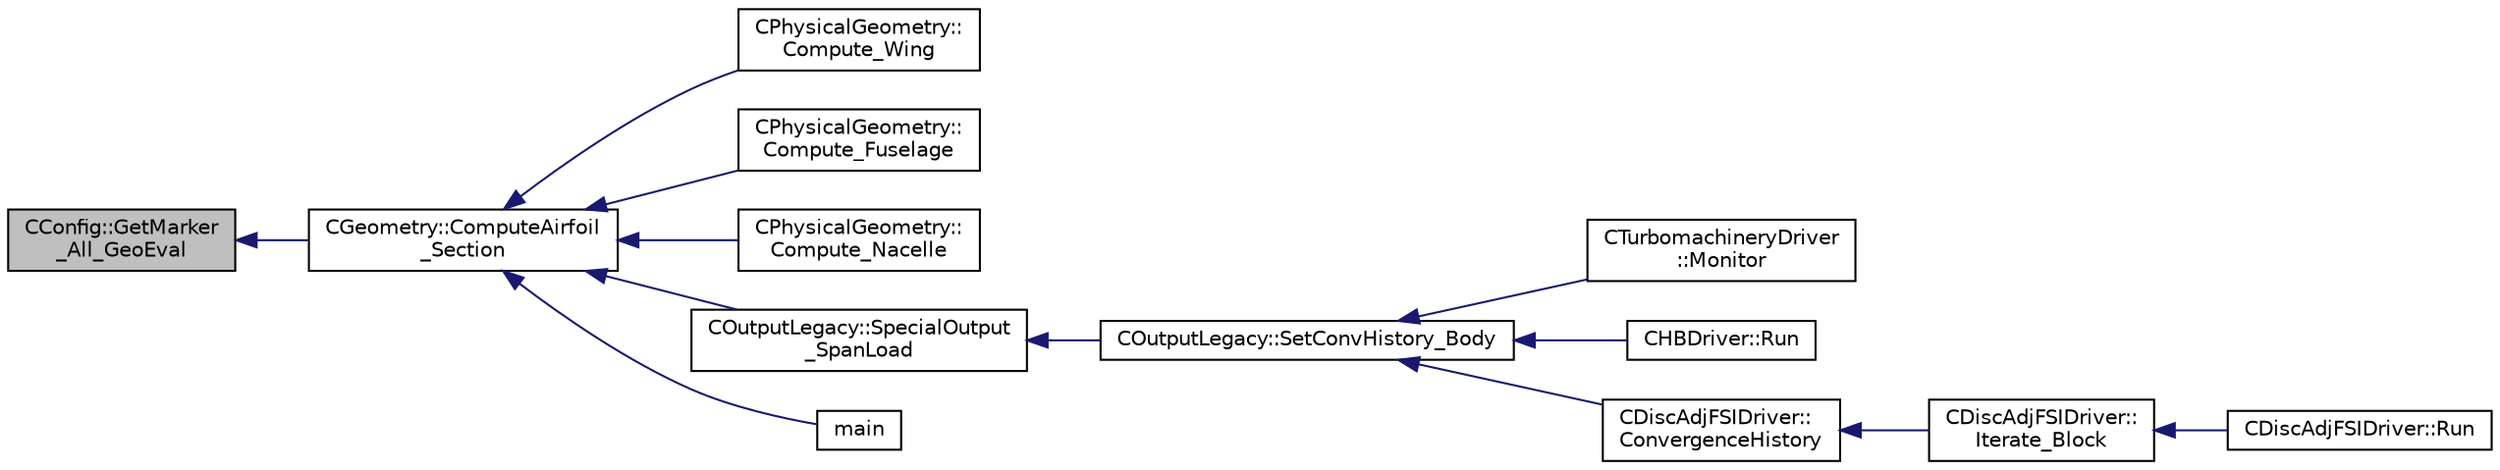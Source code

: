 digraph "CConfig::GetMarker_All_GeoEval"
{
  edge [fontname="Helvetica",fontsize="10",labelfontname="Helvetica",labelfontsize="10"];
  node [fontname="Helvetica",fontsize="10",shape=record];
  rankdir="LR";
  Node6382 [label="CConfig::GetMarker\l_All_GeoEval",height=0.2,width=0.4,color="black", fillcolor="grey75", style="filled", fontcolor="black"];
  Node6382 -> Node6383 [dir="back",color="midnightblue",fontsize="10",style="solid",fontname="Helvetica"];
  Node6383 [label="CGeometry::ComputeAirfoil\l_Section",height=0.2,width=0.4,color="black", fillcolor="white", style="filled",URL="$class_c_geometry.html#a136d597cdcaa37dab258f69727a70a53",tooltip="A virtual member. "];
  Node6383 -> Node6384 [dir="back",color="midnightblue",fontsize="10",style="solid",fontname="Helvetica"];
  Node6384 [label="CPhysicalGeometry::\lCompute_Wing",height=0.2,width=0.4,color="black", fillcolor="white", style="filled",URL="$class_c_physical_geometry.html#abcb03483d77538306c034d15d9fd88ff",tooltip="Evaluate geometrical parameters of a wing. "];
  Node6383 -> Node6385 [dir="back",color="midnightblue",fontsize="10",style="solid",fontname="Helvetica"];
  Node6385 [label="CPhysicalGeometry::\lCompute_Fuselage",height=0.2,width=0.4,color="black", fillcolor="white", style="filled",URL="$class_c_physical_geometry.html#a60e9112fc5d6140fab333099c45142a7",tooltip="Evaluate geometrical parameters of a wing. "];
  Node6383 -> Node6386 [dir="back",color="midnightblue",fontsize="10",style="solid",fontname="Helvetica"];
  Node6386 [label="CPhysicalGeometry::\lCompute_Nacelle",height=0.2,width=0.4,color="black", fillcolor="white", style="filled",URL="$class_c_physical_geometry.html#a3278f583aabf891e890dcf4af389dc58",tooltip="Evaluate geometrical parameters of a wing. "];
  Node6383 -> Node6387 [dir="back",color="midnightblue",fontsize="10",style="solid",fontname="Helvetica"];
  Node6387 [label="COutputLegacy::SpecialOutput\l_SpanLoad",height=0.2,width=0.4,color="black", fillcolor="white", style="filled",URL="$class_c_output_legacy.html#a8772390855e98cb1b90e6b835d2532de",tooltip="Writes forces at different sections. "];
  Node6387 -> Node6388 [dir="back",color="midnightblue",fontsize="10",style="solid",fontname="Helvetica"];
  Node6388 [label="COutputLegacy::SetConvHistory_Body",height=0.2,width=0.4,color="black", fillcolor="white", style="filled",URL="$class_c_output_legacy.html#a217cc0d778a3828499189a9debee47c6",tooltip="Write the history file and the convergence on the screen for serial computations. ..."];
  Node6388 -> Node6389 [dir="back",color="midnightblue",fontsize="10",style="solid",fontname="Helvetica"];
  Node6389 [label="CTurbomachineryDriver\l::Monitor",height=0.2,width=0.4,color="black", fillcolor="white", style="filled",URL="$class_c_turbomachinery_driver.html#a41d7b50bbacef68eb5436293ebb2da4f",tooltip="Monitor the computation. "];
  Node6388 -> Node6390 [dir="back",color="midnightblue",fontsize="10",style="solid",fontname="Helvetica"];
  Node6390 [label="CHBDriver::Run",height=0.2,width=0.4,color="black", fillcolor="white", style="filled",URL="$class_c_h_b_driver.html#a98c0448a8e0404845ee54e25b62eaea9",tooltip="Run a single iteration of a Harmonic Balance problem. "];
  Node6388 -> Node6391 [dir="back",color="midnightblue",fontsize="10",style="solid",fontname="Helvetica"];
  Node6391 [label="CDiscAdjFSIDriver::\lConvergenceHistory",height=0.2,width=0.4,color="black", fillcolor="white", style="filled",URL="$class_c_disc_adj_f_s_i_driver.html#a139dfa2442613879f2b15f28a09c2bd5",tooltip="Output the convergence history. "];
  Node6391 -> Node6392 [dir="back",color="midnightblue",fontsize="10",style="solid",fontname="Helvetica"];
  Node6392 [label="CDiscAdjFSIDriver::\lIterate_Block",height=0.2,width=0.4,color="black", fillcolor="white", style="filled",URL="$class_c_disc_adj_f_s_i_driver.html#a84949f139fa795b7d34d6ff77e82eb5c",tooltip="Iterate a certain block for adjoint FSI - may be the whole set of variables or independent and subite..."];
  Node6392 -> Node6393 [dir="back",color="midnightblue",fontsize="10",style="solid",fontname="Helvetica"];
  Node6393 [label="CDiscAdjFSIDriver::Run",height=0.2,width=0.4,color="black", fillcolor="white", style="filled",URL="$class_c_disc_adj_f_s_i_driver.html#a2e965d6e9c4dcfc296077cae225cab21",tooltip="Run a Discrete Adjoint iteration for the FSI problem. "];
  Node6383 -> Node6394 [dir="back",color="midnightblue",fontsize="10",style="solid",fontname="Helvetica"];
  Node6394 [label="main",height=0.2,width=0.4,color="black", fillcolor="white", style="filled",URL="$_s_u2___g_e_o_8cpp.html#a0ddf1224851353fc92bfbff6f499fa97"];
}
